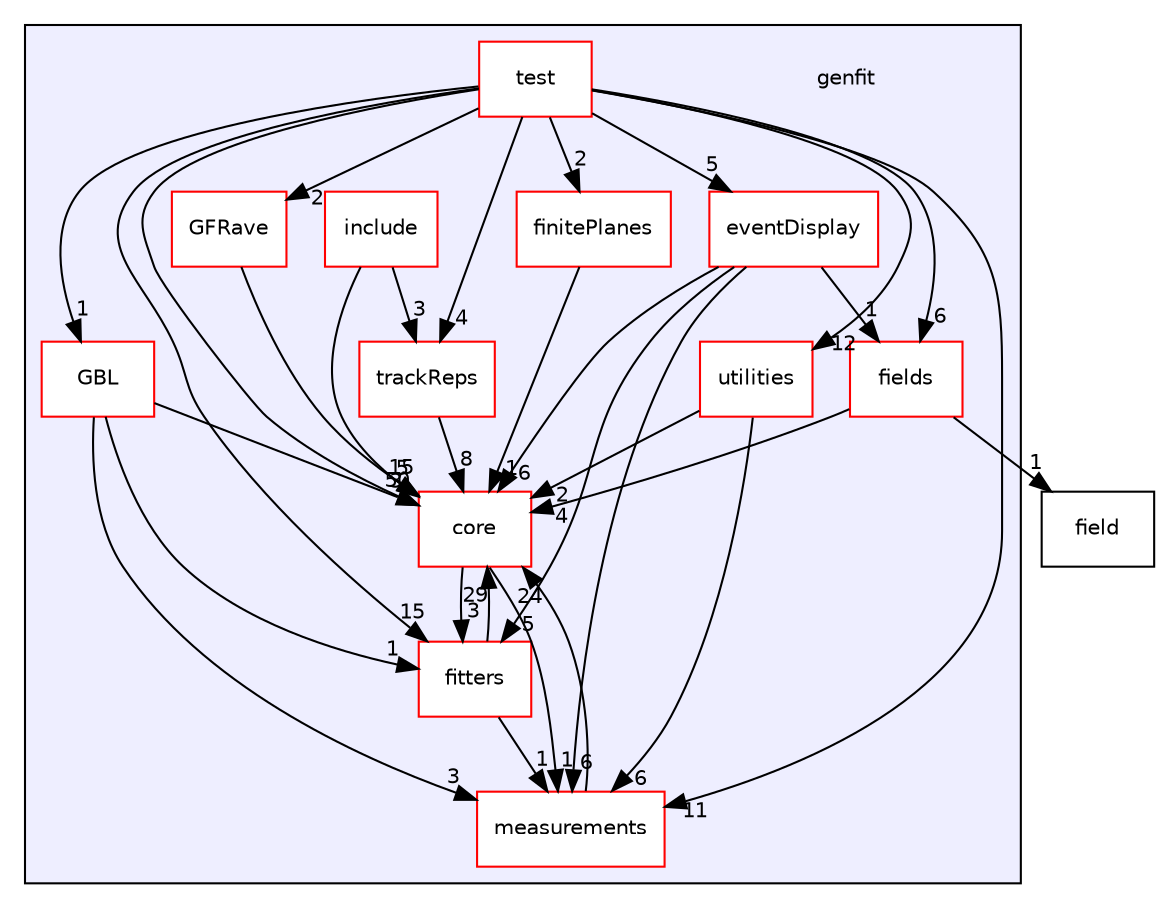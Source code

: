 digraph "genfit" {
  compound=true
  node [ fontsize="10", fontname="Helvetica"];
  edge [ labelfontsize="10", labelfontname="Helvetica"];
  subgraph clusterdir_a1ebdee7ea4e629a53aa4045c16b947a {
    graph [ bgcolor="#eeeeff", pencolor="black", label="" URL="dir_a1ebdee7ea4e629a53aa4045c16b947a.html"];
    dir_a1ebdee7ea4e629a53aa4045c16b947a [shape=plaintext label="genfit"];
    dir_7a40b7556c10f243ca9453eab1d74876 [shape=box label="core" color="red" fillcolor="white" style="filled" URL="dir_7a40b7556c10f243ca9453eab1d74876.html"];
    dir_944f990e992f4b9f956bc59c3ce7486c [shape=box label="eventDisplay" color="red" fillcolor="white" style="filled" URL="dir_944f990e992f4b9f956bc59c3ce7486c.html"];
    dir_a4c240e34ae002d1595c9d58fa050d9d [shape=box label="fields" color="red" fillcolor="white" style="filled" URL="dir_a4c240e34ae002d1595c9d58fa050d9d.html"];
    dir_88ab23941f10753a72069cdb11e8f345 [shape=box label="finitePlanes" color="red" fillcolor="white" style="filled" URL="dir_88ab23941f10753a72069cdb11e8f345.html"];
    dir_84ddfff8e8c088d4b1ab178aeca71541 [shape=box label="fitters" color="red" fillcolor="white" style="filled" URL="dir_84ddfff8e8c088d4b1ab178aeca71541.html"];
    dir_d078a606355590d5581335b64f0fc0ed [shape=box label="GBL" color="red" fillcolor="white" style="filled" URL="dir_d078a606355590d5581335b64f0fc0ed.html"];
    dir_9ce5eb3caabede848a0b04fd0324406f [shape=box label="GFRave" color="red" fillcolor="white" style="filled" URL="dir_9ce5eb3caabede848a0b04fd0324406f.html"];
    dir_555979368a5e9b872a2dbeda60adfda1 [shape=box label="include" color="red" fillcolor="white" style="filled" URL="dir_555979368a5e9b872a2dbeda60adfda1.html"];
    dir_9268fb76a242d6fab4cb1d575f1746b1 [shape=box label="measurements" color="red" fillcolor="white" style="filled" URL="dir_9268fb76a242d6fab4cb1d575f1746b1.html"];
    dir_a0f441b288fc89cdfad5a241a32a8308 [shape=box label="test" color="red" fillcolor="white" style="filled" URL="dir_a0f441b288fc89cdfad5a241a32a8308.html"];
    dir_0e3f7579cc1826c2479a35ae63f11e4e [shape=box label="trackReps" color="red" fillcolor="white" style="filled" URL="dir_0e3f7579cc1826c2479a35ae63f11e4e.html"];
    dir_3e5680e1368f3aa1fd19c22b9b8a1d88 [shape=box label="utilities" color="red" fillcolor="white" style="filled" URL="dir_3e5680e1368f3aa1fd19c22b9b8a1d88.html"];
  }
  dir_b53ddcf3c2f78522bad11056100467d8 [shape=box label="field" URL="dir_b53ddcf3c2f78522bad11056100467d8.html"];
  dir_a4c240e34ae002d1595c9d58fa050d9d->dir_b53ddcf3c2f78522bad11056100467d8 [headlabel="1", labeldistance=1.5 headhref="dir_000037_000001.html"];
  dir_a4c240e34ae002d1595c9d58fa050d9d->dir_7a40b7556c10f243ca9453eab1d74876 [headlabel="4", labeldistance=1.5 headhref="dir_000037_000029.html"];
  dir_88ab23941f10753a72069cdb11e8f345->dir_7a40b7556c10f243ca9453eab1d74876 [headlabel="1", labeldistance=1.5 headhref="dir_000040_000029.html"];
  dir_3e5680e1368f3aa1fd19c22b9b8a1d88->dir_9268fb76a242d6fab4cb1d575f1746b1 [headlabel="6", labeldistance=1.5 headhref="dir_000065_000054.html"];
  dir_3e5680e1368f3aa1fd19c22b9b8a1d88->dir_7a40b7556c10f243ca9453eab1d74876 [headlabel="2", labeldistance=1.5 headhref="dir_000065_000029.html"];
  dir_a0f441b288fc89cdfad5a241a32a8308->dir_a4c240e34ae002d1595c9d58fa050d9d [headlabel="6", labeldistance=1.5 headhref="dir_000057_000037.html"];
  dir_a0f441b288fc89cdfad5a241a32a8308->dir_88ab23941f10753a72069cdb11e8f345 [headlabel="2", labeldistance=1.5 headhref="dir_000057_000040.html"];
  dir_a0f441b288fc89cdfad5a241a32a8308->dir_3e5680e1368f3aa1fd19c22b9b8a1d88 [headlabel="12", labeldistance=1.5 headhref="dir_000057_000065.html"];
  dir_a0f441b288fc89cdfad5a241a32a8308->dir_84ddfff8e8c088d4b1ab178aeca71541 [headlabel="15", labeldistance=1.5 headhref="dir_000057_000043.html"];
  dir_a0f441b288fc89cdfad5a241a32a8308->dir_9268fb76a242d6fab4cb1d575f1746b1 [headlabel="11", labeldistance=1.5 headhref="dir_000057_000054.html"];
  dir_a0f441b288fc89cdfad5a241a32a8308->dir_0e3f7579cc1826c2479a35ae63f11e4e [headlabel="4", labeldistance=1.5 headhref="dir_000057_000052.html"];
  dir_a0f441b288fc89cdfad5a241a32a8308->dir_7a40b7556c10f243ca9453eab1d74876 [headlabel="50", labeldistance=1.5 headhref="dir_000057_000029.html"];
  dir_a0f441b288fc89cdfad5a241a32a8308->dir_944f990e992f4b9f956bc59c3ce7486c [headlabel="5", labeldistance=1.5 headhref="dir_000057_000034.html"];
  dir_a0f441b288fc89cdfad5a241a32a8308->dir_d078a606355590d5581335b64f0fc0ed [headlabel="1", labeldistance=1.5 headhref="dir_000057_000046.html"];
  dir_a0f441b288fc89cdfad5a241a32a8308->dir_9ce5eb3caabede848a0b04fd0324406f [headlabel="2", labeldistance=1.5 headhref="dir_000057_000049.html"];
  dir_84ddfff8e8c088d4b1ab178aeca71541->dir_9268fb76a242d6fab4cb1d575f1746b1 [headlabel="1", labeldistance=1.5 headhref="dir_000043_000054.html"];
  dir_84ddfff8e8c088d4b1ab178aeca71541->dir_7a40b7556c10f243ca9453eab1d74876 [headlabel="29", labeldistance=1.5 headhref="dir_000043_000029.html"];
  dir_555979368a5e9b872a2dbeda60adfda1->dir_0e3f7579cc1826c2479a35ae63f11e4e [headlabel="3", labeldistance=1.5 headhref="dir_000031_000052.html"];
  dir_555979368a5e9b872a2dbeda60adfda1->dir_7a40b7556c10f243ca9453eab1d74876 [headlabel="5", labeldistance=1.5 headhref="dir_000031_000029.html"];
  dir_9268fb76a242d6fab4cb1d575f1746b1->dir_7a40b7556c10f243ca9453eab1d74876 [headlabel="24", labeldistance=1.5 headhref="dir_000054_000029.html"];
  dir_0e3f7579cc1826c2479a35ae63f11e4e->dir_7a40b7556c10f243ca9453eab1d74876 [headlabel="8", labeldistance=1.5 headhref="dir_000052_000029.html"];
  dir_7a40b7556c10f243ca9453eab1d74876->dir_84ddfff8e8c088d4b1ab178aeca71541 [headlabel="3", labeldistance=1.5 headhref="dir_000029_000043.html"];
  dir_7a40b7556c10f243ca9453eab1d74876->dir_9268fb76a242d6fab4cb1d575f1746b1 [headlabel="1", labeldistance=1.5 headhref="dir_000029_000054.html"];
  dir_944f990e992f4b9f956bc59c3ce7486c->dir_a4c240e34ae002d1595c9d58fa050d9d [headlabel="1", labeldistance=1.5 headhref="dir_000034_000037.html"];
  dir_944f990e992f4b9f956bc59c3ce7486c->dir_84ddfff8e8c088d4b1ab178aeca71541 [headlabel="5", labeldistance=1.5 headhref="dir_000034_000043.html"];
  dir_944f990e992f4b9f956bc59c3ce7486c->dir_9268fb76a242d6fab4cb1d575f1746b1 [headlabel="6", labeldistance=1.5 headhref="dir_000034_000054.html"];
  dir_944f990e992f4b9f956bc59c3ce7486c->dir_7a40b7556c10f243ca9453eab1d74876 [headlabel="6", labeldistance=1.5 headhref="dir_000034_000029.html"];
  dir_d078a606355590d5581335b64f0fc0ed->dir_84ddfff8e8c088d4b1ab178aeca71541 [headlabel="1", labeldistance=1.5 headhref="dir_000046_000043.html"];
  dir_d078a606355590d5581335b64f0fc0ed->dir_9268fb76a242d6fab4cb1d575f1746b1 [headlabel="3", labeldistance=1.5 headhref="dir_000046_000054.html"];
  dir_d078a606355590d5581335b64f0fc0ed->dir_7a40b7556c10f243ca9453eab1d74876 [headlabel="3", labeldistance=1.5 headhref="dir_000046_000029.html"];
  dir_9ce5eb3caabede848a0b04fd0324406f->dir_7a40b7556c10f243ca9453eab1d74876 [headlabel="15", labeldistance=1.5 headhref="dir_000049_000029.html"];
}
